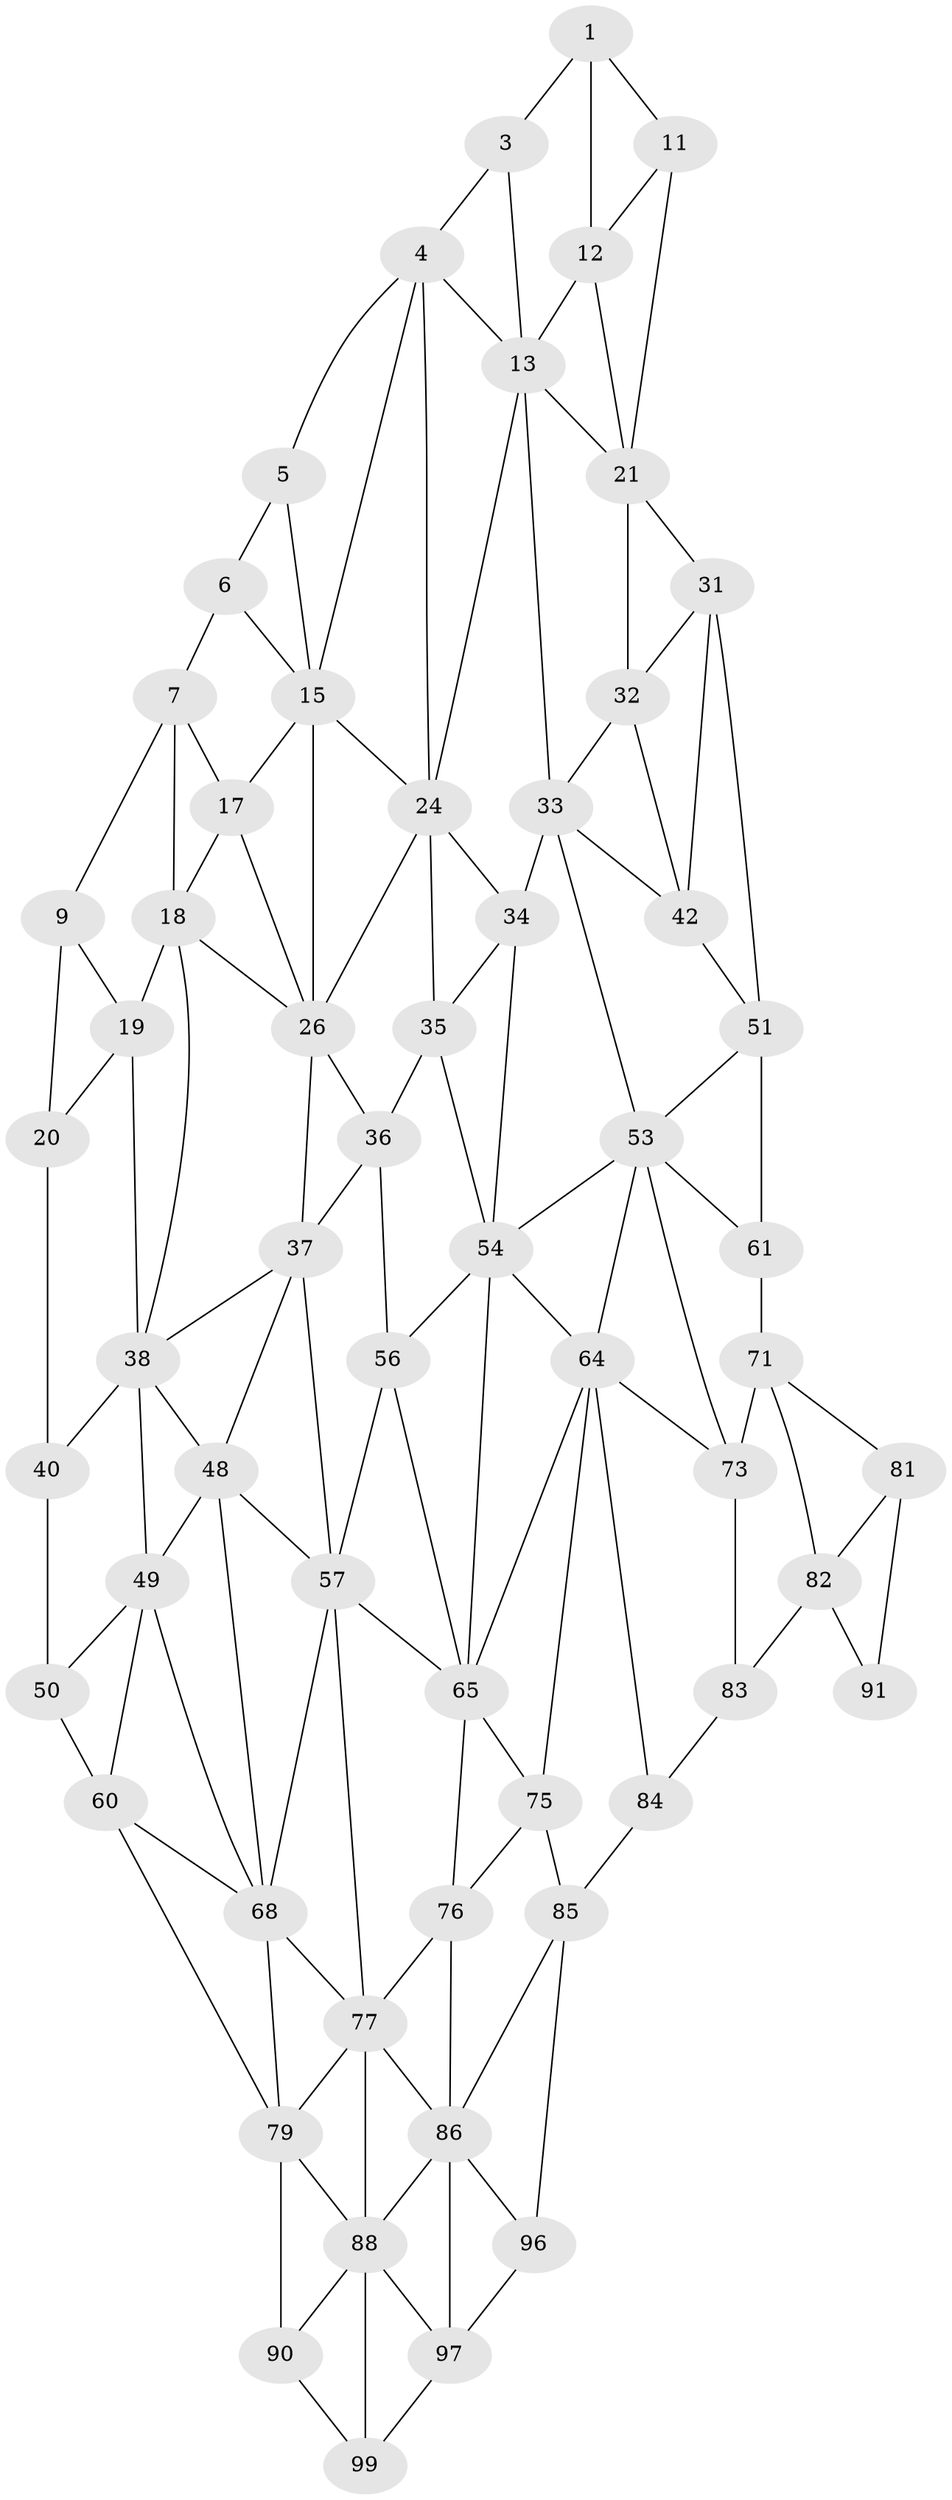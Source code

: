 // original degree distribution, {2: 0.04, 3: 0.32, 4: 0.64}
// Generated by graph-tools (version 1.1) at 2025/38/02/21/25 10:38:57]
// undirected, 59 vertices, 127 edges
graph export_dot {
graph [start="1"]
  node [color=gray90,style=filled];
  1 [super="+2"];
  3;
  4 [super="+14"];
  5;
  6;
  7 [super="+8"];
  9 [super="+10"];
  11;
  12;
  13 [super="+23"];
  15 [super="+16"];
  17;
  18 [super="+28"];
  19 [super="+29"];
  20 [super="+30"];
  21 [super="+22"];
  24 [super="+25"];
  26 [super="+27"];
  31 [super="+41"];
  32;
  33 [super="+43"];
  34 [super="+44"];
  35 [super="+45"];
  36 [super="+46"];
  37 [super="+47"];
  38 [super="+39"];
  40;
  42;
  48 [super="+58"];
  49 [super="+59"];
  50;
  51 [super="+52"];
  53 [super="+63"];
  54 [super="+55"];
  56;
  57 [super="+67"];
  60 [super="+70"];
  61 [super="+62"];
  64 [super="+74"];
  65 [super="+66"];
  68 [super="+69"];
  71 [super="+72"];
  73;
  75;
  76;
  77 [super="+78"];
  79 [super="+80"];
  81;
  82 [super="+92"];
  83 [super="+93"];
  84 [super="+94"];
  85 [super="+95"];
  86 [super="+87"];
  88 [super="+89"];
  90;
  91;
  96;
  97 [super="+98"];
  99 [super="+100"];
  1 -- 11;
  1 -- 3;
  1 -- 12;
  3 -- 13;
  3 -- 4;
  4 -- 5;
  4 -- 24;
  4 -- 13;
  4 -- 15;
  5 -- 15;
  5 -- 6;
  6 -- 7;
  6 -- 15;
  7 -- 17;
  7 -- 9;
  7 -- 18;
  9 -- 19;
  9 -- 20;
  11 -- 21;
  11 -- 12;
  12 -- 13;
  12 -- 21;
  13 -- 24;
  13 -- 33;
  13 -- 21;
  15 -- 17;
  15 -- 26;
  15 -- 24;
  17 -- 18;
  17 -- 26;
  18 -- 19 [weight=2];
  18 -- 38;
  18 -- 26;
  19 -- 20 [weight=2];
  19 -- 38;
  20 -- 40;
  21 -- 31;
  21 -- 32;
  24 -- 34;
  24 -- 26;
  24 -- 35;
  26 -- 36;
  26 -- 37;
  31 -- 32;
  31 -- 42;
  31 -- 51;
  32 -- 42;
  32 -- 33;
  33 -- 34 [weight=2];
  33 -- 42;
  33 -- 53;
  34 -- 35 [weight=2];
  34 -- 54;
  35 -- 36 [weight=2];
  35 -- 54;
  36 -- 37 [weight=2];
  36 -- 56;
  37 -- 38;
  37 -- 48;
  37 -- 57;
  38 -- 48;
  38 -- 40;
  38 -- 49;
  40 -- 50;
  42 -- 51;
  48 -- 49 [weight=2];
  48 -- 57;
  48 -- 68;
  49 -- 50;
  49 -- 60;
  49 -- 68;
  50 -- 60;
  51 -- 61 [weight=2];
  51 -- 53;
  53 -- 54;
  53 -- 64;
  53 -- 73;
  53 -- 61;
  54 -- 64;
  54 -- 56;
  54 -- 65;
  56 -- 57;
  56 -- 65;
  57 -- 65;
  57 -- 68;
  57 -- 77;
  60 -- 79;
  60 -- 68;
  61 -- 71 [weight=2];
  64 -- 65;
  64 -- 73;
  64 -- 75;
  64 -- 84;
  65 -- 75;
  65 -- 76;
  68 -- 77;
  68 -- 79;
  71 -- 81;
  71 -- 73;
  71 -- 82;
  73 -- 83;
  75 -- 85;
  75 -- 76;
  76 -- 86;
  76 -- 77;
  77 -- 86;
  77 -- 88;
  77 -- 79;
  79 -- 90;
  79 -- 88;
  81 -- 91;
  81 -- 82;
  82 -- 83 [weight=2];
  82 -- 91;
  83 -- 84 [weight=2];
  84 -- 85 [weight=2];
  85 -- 86;
  85 -- 96;
  86 -- 96;
  86 -- 88;
  86 -- 97;
  88 -- 90;
  88 -- 99;
  88 -- 97;
  90 -- 99;
  96 -- 97;
  97 -- 99;
}
